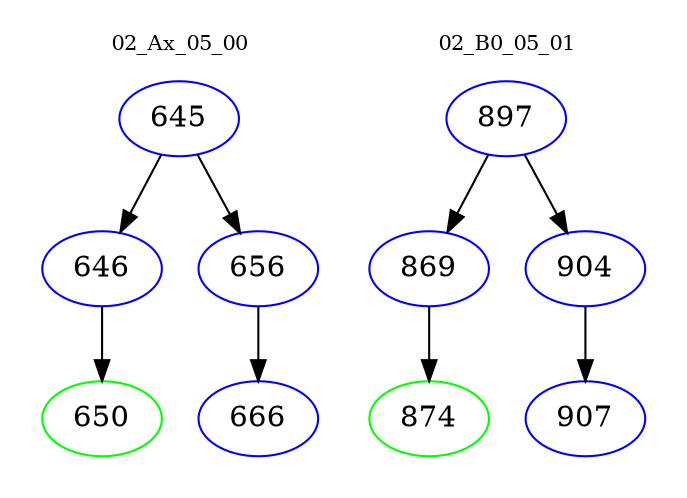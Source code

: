 digraph{
subgraph cluster_0 {
color = white
label = "02_Ax_05_00";
fontsize=10;
T0_645 [label="645", color="blue"]
T0_645 -> T0_646 [color="black"]
T0_646 [label="646", color="blue"]
T0_646 -> T0_650 [color="black"]
T0_650 [label="650", color="green"]
T0_645 -> T0_656 [color="black"]
T0_656 [label="656", color="blue"]
T0_656 -> T0_666 [color="black"]
T0_666 [label="666", color="blue"]
}
subgraph cluster_1 {
color = white
label = "02_B0_05_01";
fontsize=10;
T1_897 [label="897", color="blue"]
T1_897 -> T1_869 [color="black"]
T1_869 [label="869", color="blue"]
T1_869 -> T1_874 [color="black"]
T1_874 [label="874", color="green"]
T1_897 -> T1_904 [color="black"]
T1_904 [label="904", color="blue"]
T1_904 -> T1_907 [color="black"]
T1_907 [label="907", color="blue"]
}
}
